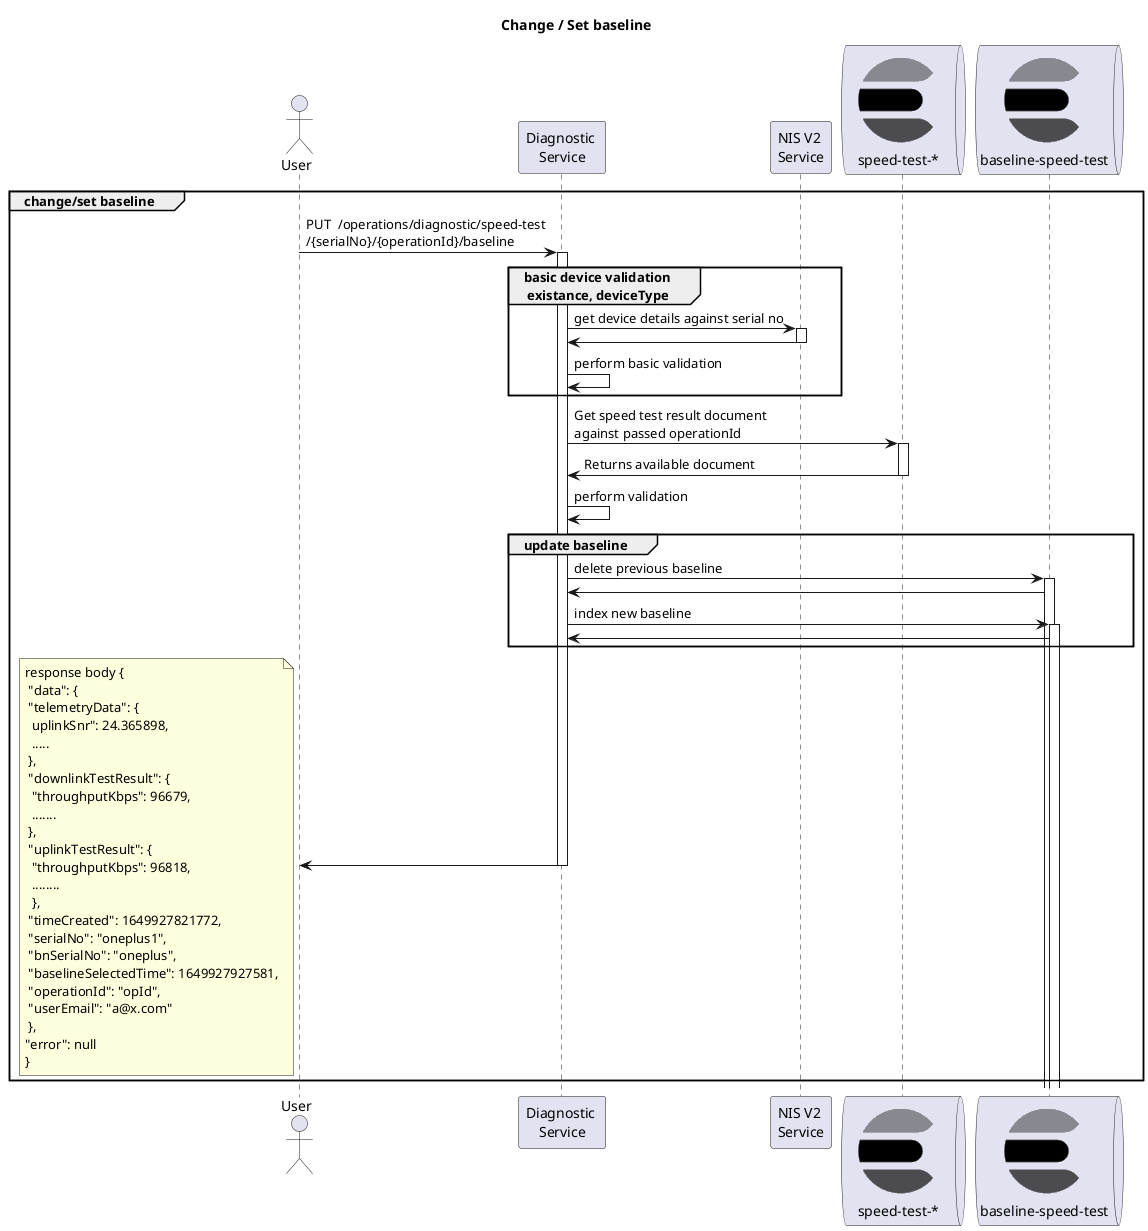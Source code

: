 @startuml

!include <elastic/elasticsearch/elasticsearch>

title Change / Set baseline

actor "User" as user
participant "Diagnostic \nService" as ds
participant "NIS V2 \nService" as nis
queue "<$elasticsearch> \nspeed-test-*" as index1
queue "<$elasticsearch> \nbaseline-speed-test" as index2

group change/set baseline
	user -> ds ++: PUT  /operations/diagnostic/speed-test\n/{serialNo}/{operationId}/baseline
		group basic device validation\n existance, deviceType
			ds -> nis ++ : get device details against serial no
			nis -> ds --
			ds -> ds : perform basic validation
	    end
		ds -> index1 ++ : Get speed test result document\nagainst passed operationId
		index1 -> ds -- : Returns available document
		ds -> ds : perform validation
		group update baseline
			ds -> index2 ++ : delete previous baseline
			index2 -> ds
			ds -> index2 ++ : index new baseline
			index2 -> ds
		end 
	ds -> user --
	note left: response body {\n "data": { \n "telemetryData": {\n  uplinkSnr": 24.365898,\n  .....\n },\n "downlinkTestResult": {\n  "throughputKbps": 96679,\n  .......\n },\n "uplinkTestResult": {\n  "throughputKbps": 96818,\n  ........\n  },\n "timeCreated": 1649927821772,\n "serialNo": "oneplus1",\n "bnSerialNo": "oneplus",\n "baselineSelectedTime": 1649927927581,\n "operationId": "opId",\n "userEmail": "a@x.com"\n },\n"error": null\n}
	
end

@enduml